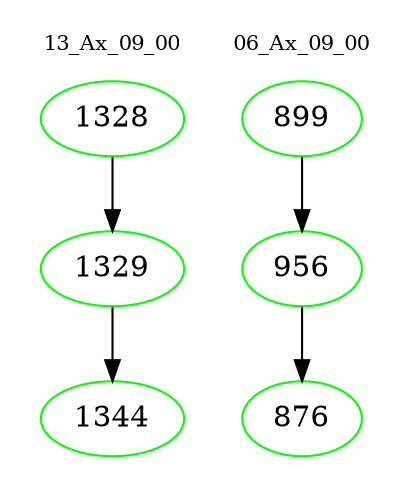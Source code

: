 digraph{
subgraph cluster_0 {
color = white
label = "13_Ax_09_00";
fontsize=10;
T0_1328 [label="1328", color="green"]
T0_1328 -> T0_1329 [color="black"]
T0_1329 [label="1329", color="green"]
T0_1329 -> T0_1344 [color="black"]
T0_1344 [label="1344", color="green"]
}
subgraph cluster_1 {
color = white
label = "06_Ax_09_00";
fontsize=10;
T1_899 [label="899", color="green"]
T1_899 -> T1_956 [color="black"]
T1_956 [label="956", color="green"]
T1_956 -> T1_876 [color="black"]
T1_876 [label="876", color="green"]
}
}
